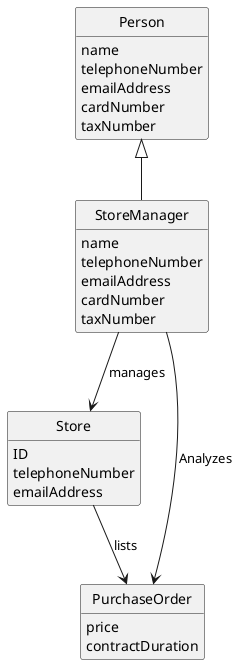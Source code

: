 @startuml
skinparam monochrome true
skinparam packageStyle rectangle
skinparam shadowing false
hide circle
hide methods

class Person{
  name
  telephoneNumber
  emailAddress
  cardNumber
  taxNumber
}


class StoreManager{
  name
  telephoneNumber
  emailAddress
  cardNumber
  taxNumber
}

class Store{
  ID
  telephoneNumber
  emailAddress
}

class PurchaseOrder{
    price
    contractDuration
}


Person <|-- StoreManager
StoreManager --> Store : manages
Store --> PurchaseOrder : lists
PurchaseOrder<--StoreManager:Analyzes

@enduml
